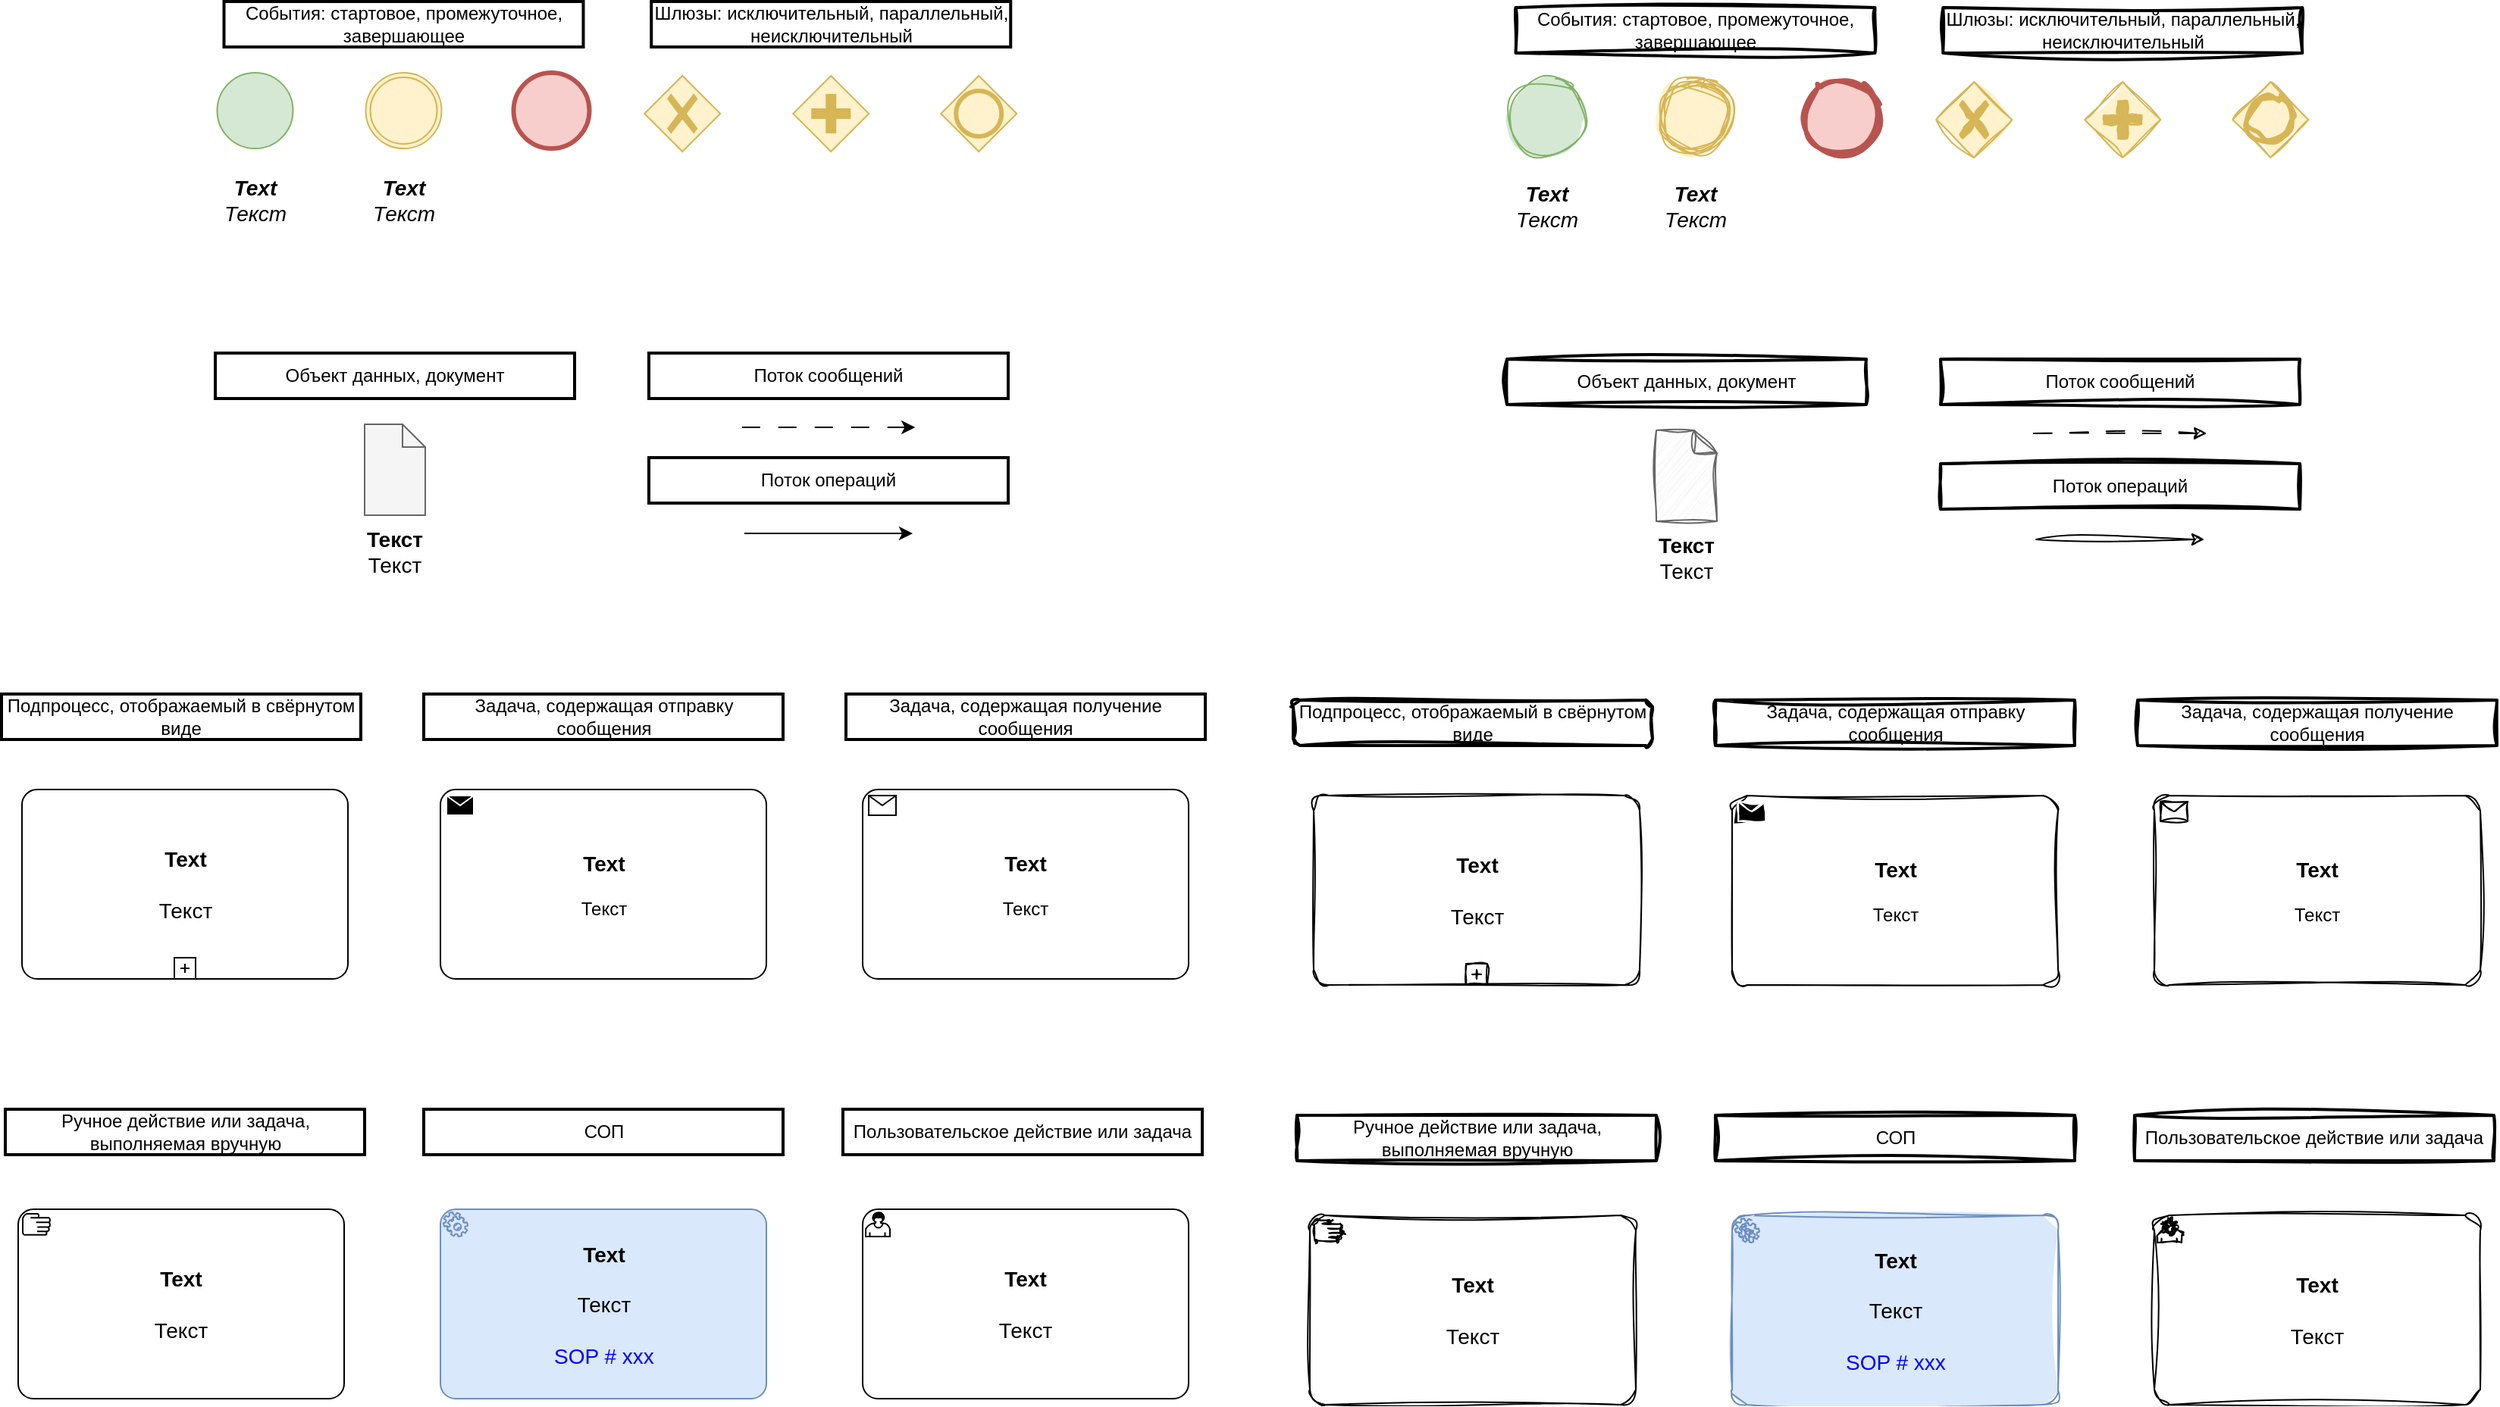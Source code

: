 <mxfile version="22.1.3" type="github">
  <diagram name="Page-1" id="FML4WFdm6DSJ3I9iHwKf">
    <mxGraphModel dx="609" dy="-3593" grid="0" gridSize="10" guides="1" tooltips="1" connect="1" arrows="1" fold="1" page="1" pageScale="1" pageWidth="850" pageHeight="1100" math="0" shadow="0">
      <root>
        <mxCell id="0" />
        <mxCell id="1" parent="0" />
        <mxCell id="l-qg_TUnTuqJ-js1dSiP-1" value="" style="points=[[0.25,0.25,0],[0.5,0,0],[0.75,0.25,0],[1,0.5,0],[0.75,0.75,0],[0.5,1,0],[0.25,0.75,0],[0,0.5,0]];shape=mxgraph.bpmn.gateway2;html=1;verticalLabelPosition=bottom;labelBackgroundColor=#ffffff;verticalAlign=top;align=center;perimeter=rhombusPerimeter;outlineConnect=0;outline=none;symbol=none;gwType=exclusive;fontSize=14;fillColor=#fff2cc;strokeColor=#d6b656;" parent="1" vertex="1">
          <mxGeometry x="1297.12" y="4513" width="50" height="50" as="geometry" />
        </mxCell>
        <mxCell id="l-qg_TUnTuqJ-js1dSiP-2" value="" style="points=[[0.25,0.25,0],[0.5,0,0],[0.75,0.25,0],[1,0.5,0],[0.75,0.75,0],[0.5,1,0],[0.25,0.75,0],[0,0.5,0]];shape=mxgraph.bpmn.gateway2;html=1;verticalLabelPosition=bottom;labelBackgroundColor=#ffffff;verticalAlign=top;align=center;perimeter=rhombusPerimeter;outlineConnect=0;outline=none;symbol=none;gwType=parallel;fontSize=14;fillColor=#fff2cc;strokeColor=#d6b656;" parent="1" vertex="1">
          <mxGeometry x="1395.12" y="4513" width="50" height="50" as="geometry" />
        </mxCell>
        <mxCell id="l-qg_TUnTuqJ-js1dSiP-3" value="" style="points=[[0.145,0.145,0],[0.5,0,0],[0.855,0.145,0],[1,0.5,0],[0.855,0.855,0],[0.5,1,0],[0.145,0.855,0],[0,0.5,0]];shape=mxgraph.bpmn.event;html=1;verticalLabelPosition=bottom;labelBackgroundColor=#ffffff;verticalAlign=top;align=center;perimeter=ellipsePerimeter;outlineConnect=0;aspect=fixed;outline=standard;symbol=general;fillColor=#d5e8d4;strokeColor=#82b366;fontSize=14;" parent="1" vertex="1">
          <mxGeometry x="1015.25" y="4511" width="50" height="50" as="geometry" />
        </mxCell>
        <mxCell id="l-qg_TUnTuqJ-js1dSiP-4" value="" style="points=[[0.145,0.145,0],[0.5,0,0],[0.855,0.145,0],[1,0.5,0],[0.855,0.855,0],[0.5,1,0],[0.145,0.855,0],[0,0.5,0]];shape=mxgraph.bpmn.event;html=1;verticalLabelPosition=bottom;labelBackgroundColor=#ffffff;verticalAlign=top;align=center;perimeter=ellipsePerimeter;outlineConnect=0;aspect=fixed;outline=throwing;symbol=general;fillColor=#fff2cc;strokeColor=#d6b656;fontSize=14;" parent="1" vertex="1">
          <mxGeometry x="1113.25" y="4511" width="50" height="50" as="geometry" />
        </mxCell>
        <mxCell id="l-qg_TUnTuqJ-js1dSiP-5" value="&lt;b style=&quot;border-color: var(--border-color);&quot;&gt;Text&lt;br style=&quot;border-color: var(--border-color);&quot;&gt;&lt;/b&gt;&lt;br style=&quot;border-color: var(--border-color);&quot;&gt;Текст" style="points=[[0.25,0,0],[0.5,0,0],[0.75,0,0],[1,0.25,0],[1,0.5,0],[1,0.75,0],[0.75,1,0],[0.5,1,0],[0.25,1,0],[0,0.75,0],[0,0.5,0],[0,0.25,0]];shape=mxgraph.bpmn.task;whiteSpace=wrap;rectStyle=rounded;size=10;html=1;container=1;expand=0;collapsible=0;taskMarker=manual;fontSize=14;" parent="1" vertex="1">
          <mxGeometry x="884" y="5261" width="215" height="125" as="geometry" />
        </mxCell>
        <mxCell id="l-qg_TUnTuqJ-js1dSiP-6" value="&lt;b&gt;Text&lt;br&gt;&lt;/b&gt;&lt;br style=&quot;font-size: 14px;&quot;&gt;Текст&lt;br&gt;&lt;font color=&quot;#0000ff&quot;&gt;&lt;br&gt;SOP # xxx&lt;/font&gt;" style="points=[[0.25,0,0],[0.5,0,0],[0.75,0,0],[1,0.25,0],[1,0.5,0],[1,0.75,0],[0.75,1,0],[0.5,1,0],[0.25,1,0],[0,0.75,0],[0,0.5,0],[0,0.25,0]];shape=mxgraph.bpmn.task;whiteSpace=wrap;rectStyle=rounded;size=10;html=1;container=1;expand=0;collapsible=0;taskMarker=service;fillColor=#dae8fc;strokeColor=#6c8ebf;fontSize=14;verticalAlign=middle;" parent="1" vertex="1">
          <mxGeometry x="1162.5" y="5261" width="215" height="125" as="geometry" />
        </mxCell>
        <mxCell id="l-qg_TUnTuqJ-js1dSiP-7" style="edgeStyle=orthogonalEdgeStyle;rounded=0;orthogonalLoop=1;jettySize=auto;html=1;dashed=1;dashPattern=12 12;fontSize=14;" parent="1" edge="1">
          <mxGeometry relative="1" as="geometry">
            <mxPoint x="1361.38" y="4745" as="sourcePoint" />
            <mxPoint x="1475.63" y="4745" as="targetPoint" />
          </mxGeometry>
        </mxCell>
        <mxCell id="l-qg_TUnTuqJ-js1dSiP-8" value="" style="shape=mxgraph.bpmn.data;labelPosition=center;verticalLabelPosition=bottom;align=center;verticalAlign=top;size=15;html=1;fillColor=#f5f5f5;fontColor=#333333;strokeColor=#666666;fontSize=14;" parent="1" vertex="1">
          <mxGeometry x="1112.5" y="4743" width="40" height="60" as="geometry" />
        </mxCell>
        <mxCell id="l-qg_TUnTuqJ-js1dSiP-9" value="&lt;b&gt;Текст&lt;/b&gt;&lt;br&gt;Текст" style="text;html=1;strokeColor=none;fillColor=none;align=center;verticalAlign=middle;whiteSpace=wrap;rounded=0;fontSize=14;" parent="1" vertex="1">
          <mxGeometry x="1097.25" y="4809" width="70.5" height="36" as="geometry" />
        </mxCell>
        <mxCell id="l-qg_TUnTuqJ-js1dSiP-10" value="&lt;font style=&quot;&quot;&gt;&lt;b style=&quot;border-color: var(--border-color);&quot;&gt;Text&lt;br style=&quot;border-color: var(--border-color);&quot;&gt;&lt;/b&gt;&lt;br style=&quot;border-color: var(--border-color);&quot;&gt;Текст&lt;br style=&quot;font-size: 14px;&quot;&gt;&lt;/font&gt;" style="points=[[0.25,0,0],[0.5,0,0],[0.75,0,0],[1,0.25,0],[1,0.5,0],[1,0.75,0],[0.75,1,0],[0.5,1,0],[0.25,1,0],[0,0.75,0],[0,0.5,0],[0,0.25,0]];shape=mxgraph.bpmn.task;whiteSpace=wrap;rectStyle=rounded;size=10;html=1;container=1;expand=0;collapsible=0;taskMarker=user;fontSize=14;" parent="1" vertex="1">
          <mxGeometry x="1441" y="5261" width="215" height="125" as="geometry" />
        </mxCell>
        <UserObject label="&lt;b style=&quot;border-color: var(--border-color);&quot;&gt;Text&lt;br style=&quot;border-color: var(--border-color);&quot;&gt;&lt;/b&gt;&lt;br style=&quot;border-color: var(--border-color);&quot;&gt;Текст" linkTarget="_blank" id="l-qg_TUnTuqJ-js1dSiP-11">
          <mxCell style="points=[[0.25,0,0],[0.5,0,0],[0.75,0,0],[1,0.25,0],[1,0.5,0],[1,0.75,0],[0.75,1,0],[0.5,1,0],[0.25,1,0],[0,0.75,0],[0,0.5,0],[0,0.25,0]];shape=mxgraph.bpmn.task;whiteSpace=wrap;rectStyle=rounded;size=10;html=1;container=1;expand=0;collapsible=0;taskMarker=abstract;isLoopSub=1;fontSize=14;" parent="1" vertex="1">
            <mxGeometry x="886.5" y="4984" width="215" height="125" as="geometry" />
          </mxCell>
        </UserObject>
        <mxCell id="l-qg_TUnTuqJ-js1dSiP-12" value="&lt;i&gt;&lt;b&gt;Text&lt;/b&gt;&lt;br&gt;&lt;/i&gt;&lt;i style=&quot;&quot;&gt;Текст&lt;br&gt;&lt;/i&gt;" style="text;html=1;strokeColor=none;fillColor=none;align=center;verticalAlign=middle;whiteSpace=wrap;rounded=0;fontSize=14;" parent="1" vertex="1">
          <mxGeometry x="1105" y="4571" width="66.5" height="48" as="geometry" />
        </mxCell>
        <mxCell id="l-qg_TUnTuqJ-js1dSiP-13" value="&lt;i&gt;&lt;b&gt;Text&lt;/b&gt;&lt;br&gt;&lt;/i&gt;&lt;i style=&quot;&quot;&gt;Текст&lt;br&gt;&lt;/i&gt;" style="text;html=1;strokeColor=none;fillColor=none;align=center;verticalAlign=middle;whiteSpace=wrap;rounded=0;fontSize=14;" parent="1" vertex="1">
          <mxGeometry x="1007" y="4571" width="66.5" height="48" as="geometry" />
        </mxCell>
        <mxCell id="l-qg_TUnTuqJ-js1dSiP-14" style="edgeStyle=orthogonalEdgeStyle;rounded=0;orthogonalLoop=1;jettySize=auto;html=1;" parent="1" edge="1">
          <mxGeometry relative="1" as="geometry">
            <mxPoint x="1363" y="4815" as="sourcePoint" />
            <mxPoint x="1474" y="4815" as="targetPoint" />
          </mxGeometry>
        </mxCell>
        <mxCell id="l-qg_TUnTuqJ-js1dSiP-15" value="" style="points=[[0.145,0.145,0],[0.5,0,0],[0.855,0.145,0],[1,0.5,0],[0.855,0.855,0],[0.5,1,0],[0.145,0.855,0],[0,0.5,0]];shape=mxgraph.bpmn.event;html=1;verticalLabelPosition=bottom;labelBackgroundColor=#ffffff;verticalAlign=top;align=center;perimeter=ellipsePerimeter;outlineConnect=0;aspect=fixed;outline=end;symbol=terminate2;fillColor=#f8cecc;strokeColor=#b85450;fontSize=14;" parent="1" vertex="1">
          <mxGeometry x="1210.75" y="4511" width="50" height="50" as="geometry" />
        </mxCell>
        <mxCell id="l-qg_TUnTuqJ-js1dSiP-16" value="&lt;b style=&quot;border-color: var(--border-color); font-size: 14px;&quot;&gt;Text&lt;br style=&quot;border-color: var(--border-color);&quot;&gt;&lt;/b&gt;&lt;br style=&quot;border-color: var(--border-color); font-size: 14px;&quot;&gt;Текст" style="points=[[0.25,0,0],[0.5,0,0],[0.75,0,0],[1,0.25,0],[1,0.5,0],[1,0.75,0],[0.75,1,0],[0.5,1,0],[0.25,1,0],[0,0.75,0],[0,0.5,0],[0,0.25,0]];shape=mxgraph.bpmn.task;whiteSpace=wrap;rectStyle=rounded;size=10;html=1;container=1;expand=0;collapsible=0;taskMarker=send;" parent="1" vertex="1">
          <mxGeometry x="1162.5" y="4984" width="215" height="125" as="geometry" />
        </mxCell>
        <mxCell id="l-qg_TUnTuqJ-js1dSiP-17" value="&lt;b style=&quot;border-color: var(--border-color); font-size: 14px;&quot;&gt;Text&lt;br style=&quot;border-color: var(--border-color);&quot;&gt;&lt;/b&gt;&lt;br style=&quot;border-color: var(--border-color); font-size: 14px;&quot;&gt;Текст" style="points=[[0.25,0,0],[0.5,0,0],[0.75,0,0],[1,0.25,0],[1,0.5,0],[1,0.75,0],[0.75,1,0],[0.5,1,0],[0.25,1,0],[0,0.75,0],[0,0.5,0],[0,0.25,0]];shape=mxgraph.bpmn.task;whiteSpace=wrap;rectStyle=rounded;size=10;html=1;container=1;expand=0;collapsible=0;taskMarker=receive;" parent="1" vertex="1">
          <mxGeometry x="1441" y="4984" width="215" height="125" as="geometry" />
        </mxCell>
        <mxCell id="l-qg_TUnTuqJ-js1dSiP-18" value="" style="points=[[0.25,0.25,0],[0.5,0,0],[0.75,0.25,0],[1,0.5,0],[0.75,0.75,0],[0.5,1,0],[0.25,0.75,0],[0,0.5,0]];shape=mxgraph.bpmn.gateway2;html=1;verticalLabelPosition=bottom;labelBackgroundColor=#ffffff;verticalAlign=top;align=center;perimeter=rhombusPerimeter;outlineConnect=0;outline=end;symbol=general;fillColor=#fff2cc;strokeColor=#d6b656;" parent="1" vertex="1">
          <mxGeometry x="1492.62" y="4513" width="50" height="50" as="geometry" />
        </mxCell>
        <mxCell id="l-qg_TUnTuqJ-js1dSiP-19" value="События: стартовое, промежуточное, завершающее" style="text;html=1;strokeColor=default;fillColor=none;align=center;verticalAlign=middle;whiteSpace=wrap;rounded=0;perimeterSpacing=1;strokeWidth=2;" parent="1" vertex="1">
          <mxGeometry x="1019.75" y="4464" width="237" height="30" as="geometry" />
        </mxCell>
        <mxCell id="l-qg_TUnTuqJ-js1dSiP-20" value="Шлюзы: исключительный, параллельный, неисключительный" style="text;html=1;strokeColor=default;fillColor=none;align=center;verticalAlign=middle;whiteSpace=wrap;rounded=0;perimeterSpacing=1;strokeWidth=2;" parent="1" vertex="1">
          <mxGeometry x="1301.62" y="4464" width="237" height="30" as="geometry" />
        </mxCell>
        <mxCell id="l-qg_TUnTuqJ-js1dSiP-21" value="Ручное действие или задача, выполняемая вручную" style="text;html=1;strokeColor=default;fillColor=none;align=center;verticalAlign=middle;whiteSpace=wrap;rounded=0;perimeterSpacing=1;strokeWidth=2;" parent="1" vertex="1">
          <mxGeometry x="875.5" y="5195" width="237" height="30" as="geometry" />
        </mxCell>
        <mxCell id="l-qg_TUnTuqJ-js1dSiP-22" value="СОП" style="text;html=1;strokeColor=default;fillColor=none;align=center;verticalAlign=middle;whiteSpace=wrap;rounded=0;perimeterSpacing=1;strokeWidth=2;" parent="1" vertex="1">
          <mxGeometry x="1151.5" y="5195" width="237" height="30" as="geometry" />
        </mxCell>
        <mxCell id="l-qg_TUnTuqJ-js1dSiP-23" value="Пользовательское действие или задача" style="text;html=1;strokeColor=default;fillColor=none;align=center;verticalAlign=middle;whiteSpace=wrap;rounded=0;perimeterSpacing=1;strokeWidth=2;" parent="1" vertex="1">
          <mxGeometry x="1428" y="5195" width="237" height="30" as="geometry" />
        </mxCell>
        <mxCell id="l-qg_TUnTuqJ-js1dSiP-24" value="Подпроцесс, отображаемый в свёрнутом виде" style="text;html=1;strokeColor=default;fillColor=none;align=center;verticalAlign=middle;whiteSpace=wrap;rounded=0;perimeterSpacing=1;strokeWidth=2;" parent="1" vertex="1">
          <mxGeometry x="873" y="4921" width="237" height="30" as="geometry" />
        </mxCell>
        <mxCell id="l-qg_TUnTuqJ-js1dSiP-25" value="Задача, содержащая отправку сообщения" style="text;html=1;strokeColor=default;fillColor=none;align=center;verticalAlign=middle;whiteSpace=wrap;rounded=0;perimeterSpacing=1;strokeWidth=2;" parent="1" vertex="1">
          <mxGeometry x="1151.5" y="4921" width="237" height="30" as="geometry" />
        </mxCell>
        <mxCell id="l-qg_TUnTuqJ-js1dSiP-26" value="Задача, содержащая получение сообщения" style="text;html=1;strokeColor=default;fillColor=none;align=center;verticalAlign=middle;whiteSpace=wrap;rounded=0;perimeterSpacing=1;strokeWidth=2;" parent="1" vertex="1">
          <mxGeometry x="1430" y="4921" width="237" height="30" as="geometry" />
        </mxCell>
        <mxCell id="l-qg_TUnTuqJ-js1dSiP-27" value="Поток сообщений" style="text;html=1;strokeColor=default;fillColor=none;align=center;verticalAlign=middle;whiteSpace=wrap;rounded=0;perimeterSpacing=1;strokeWidth=2;" parent="1" vertex="1">
          <mxGeometry x="1300" y="4696" width="237" height="30" as="geometry" />
        </mxCell>
        <mxCell id="l-qg_TUnTuqJ-js1dSiP-28" value="Поток операций" style="text;html=1;strokeColor=default;fillColor=none;align=center;verticalAlign=middle;whiteSpace=wrap;rounded=0;perimeterSpacing=1;strokeWidth=2;" parent="1" vertex="1">
          <mxGeometry x="1300" y="4765" width="237" height="30" as="geometry" />
        </mxCell>
        <mxCell id="l-qg_TUnTuqJ-js1dSiP-30" value="Объект данных, документ" style="text;html=1;strokeColor=default;fillColor=none;align=center;verticalAlign=middle;whiteSpace=wrap;rounded=0;perimeterSpacing=1;strokeWidth=2;" parent="1" vertex="1">
          <mxGeometry x="1014" y="4696" width="237" height="30" as="geometry" />
        </mxCell>
        <mxCell id="1LOvOZ-YNYVQgD99sBW3-1" value="" style="points=[[0.25,0.25,0],[0.5,0,0],[0.75,0.25,0],[1,0.5,0],[0.75,0.75,0],[0.5,1,0],[0.25,0.75,0],[0,0.5,0]];shape=mxgraph.bpmn.gateway2;html=1;verticalLabelPosition=bottom;labelBackgroundColor=#ffffff;verticalAlign=top;align=center;perimeter=rhombusPerimeter;outlineConnect=0;outline=none;symbol=none;gwType=exclusive;fontSize=14;fillColor=#fff2cc;strokeColor=#d6b656;sketch=1;curveFitting=1;jiggle=2;fillStyle=solid;" vertex="1" parent="1">
          <mxGeometry x="2149.12" y="4517" width="50" height="50" as="geometry" />
        </mxCell>
        <mxCell id="1LOvOZ-YNYVQgD99sBW3-2" value="" style="points=[[0.25,0.25,0],[0.5,0,0],[0.75,0.25,0],[1,0.5,0],[0.75,0.75,0],[0.5,1,0],[0.25,0.75,0],[0,0.5,0]];shape=mxgraph.bpmn.gateway2;html=1;verticalLabelPosition=bottom;labelBackgroundColor=#ffffff;verticalAlign=top;align=center;perimeter=rhombusPerimeter;outlineConnect=0;outline=none;symbol=none;gwType=parallel;fontSize=14;fillColor=#fff2cc;strokeColor=#d6b656;sketch=1;curveFitting=1;jiggle=2;fillStyle=solid;" vertex="1" parent="1">
          <mxGeometry x="2247.12" y="4517" width="50" height="50" as="geometry" />
        </mxCell>
        <mxCell id="1LOvOZ-YNYVQgD99sBW3-3" value="" style="points=[[0.145,0.145,0],[0.5,0,0],[0.855,0.145,0],[1,0.5,0],[0.855,0.855,0],[0.5,1,0],[0.145,0.855,0],[0,0.5,0]];shape=mxgraph.bpmn.event;html=1;verticalLabelPosition=bottom;labelBackgroundColor=#ffffff;verticalAlign=top;align=center;perimeter=ellipsePerimeter;outlineConnect=0;aspect=fixed;outline=standard;symbol=general;fillColor=#d5e8d4;strokeColor=#82b366;fontSize=14;sketch=1;curveFitting=1;jiggle=2;fillStyle=solid;" vertex="1" parent="1">
          <mxGeometry x="1867.25" y="4515" width="50" height="50" as="geometry" />
        </mxCell>
        <mxCell id="1LOvOZ-YNYVQgD99sBW3-4" value="" style="points=[[0.145,0.145,0],[0.5,0,0],[0.855,0.145,0],[1,0.5,0],[0.855,0.855,0],[0.5,1,0],[0.145,0.855,0],[0,0.5,0]];shape=mxgraph.bpmn.event;html=1;verticalLabelPosition=bottom;labelBackgroundColor=#ffffff;verticalAlign=top;align=center;perimeter=ellipsePerimeter;outlineConnect=0;aspect=fixed;outline=throwing;symbol=general;fillColor=#fff2cc;strokeColor=#d6b656;fontSize=14;sketch=1;curveFitting=1;jiggle=2;fillStyle=solid;" vertex="1" parent="1">
          <mxGeometry x="1965.25" y="4515" width="50" height="50" as="geometry" />
        </mxCell>
        <mxCell id="1LOvOZ-YNYVQgD99sBW3-5" value="&lt;b style=&quot;border-color: var(--border-color);&quot;&gt;Text&lt;br style=&quot;border-color: var(--border-color);&quot;&gt;&lt;/b&gt;&lt;br style=&quot;border-color: var(--border-color);&quot;&gt;Текст" style="points=[[0.25,0,0],[0.5,0,0],[0.75,0,0],[1,0.25,0],[1,0.5,0],[1,0.75,0],[0.75,1,0],[0.5,1,0],[0.25,1,0],[0,0.75,0],[0,0.5,0],[0,0.25,0]];shape=mxgraph.bpmn.task;whiteSpace=wrap;rectStyle=rounded;size=10;html=1;container=1;expand=0;collapsible=0;taskMarker=manual;fontSize=14;sketch=1;curveFitting=1;jiggle=2;fillStyle=solid;" vertex="1" parent="1">
          <mxGeometry x="1736" y="5265" width="215" height="125" as="geometry" />
        </mxCell>
        <mxCell id="1LOvOZ-YNYVQgD99sBW3-6" value="&lt;b&gt;Text&lt;br&gt;&lt;/b&gt;&lt;br style=&quot;font-size: 14px;&quot;&gt;Текст&lt;br&gt;&lt;font color=&quot;#0000ff&quot;&gt;&lt;br&gt;SOP # xxx&lt;/font&gt;" style="points=[[0.25,0,0],[0.5,0,0],[0.75,0,0],[1,0.25,0],[1,0.5,0],[1,0.75,0],[0.75,1,0],[0.5,1,0],[0.25,1,0],[0,0.75,0],[0,0.5,0],[0,0.25,0]];shape=mxgraph.bpmn.task;whiteSpace=wrap;rectStyle=rounded;size=10;html=1;container=1;expand=0;collapsible=0;taskMarker=service;fillColor=#dae8fc;strokeColor=#6c8ebf;fontSize=14;verticalAlign=middle;sketch=1;curveFitting=1;jiggle=2;fillStyle=solid;" vertex="1" parent="1">
          <mxGeometry x="2014.5" y="5265" width="215" height="125" as="geometry" />
        </mxCell>
        <mxCell id="1LOvOZ-YNYVQgD99sBW3-7" style="edgeStyle=orthogonalEdgeStyle;rounded=0;orthogonalLoop=1;jettySize=auto;html=1;dashed=1;dashPattern=12 12;fontSize=14;sketch=1;curveFitting=1;jiggle=2;" edge="1" parent="1">
          <mxGeometry relative="1" as="geometry">
            <mxPoint x="2213.38" y="4749" as="sourcePoint" />
            <mxPoint x="2327.63" y="4749" as="targetPoint" />
          </mxGeometry>
        </mxCell>
        <mxCell id="1LOvOZ-YNYVQgD99sBW3-8" value="" style="shape=mxgraph.bpmn.data;labelPosition=center;verticalLabelPosition=bottom;align=center;verticalAlign=top;size=15;html=1;fillColor=#f5f5f5;fontColor=#333333;strokeColor=#666666;fontSize=14;sketch=1;curveFitting=1;jiggle=2;" vertex="1" parent="1">
          <mxGeometry x="1964.5" y="4747" width="40" height="60" as="geometry" />
        </mxCell>
        <mxCell id="1LOvOZ-YNYVQgD99sBW3-9" value="&lt;b&gt;Текст&lt;/b&gt;&lt;br&gt;Текст" style="text;html=1;strokeColor=none;fillColor=none;align=center;verticalAlign=middle;whiteSpace=wrap;rounded=0;fontSize=14;sketch=1;curveFitting=1;jiggle=2;" vertex="1" parent="1">
          <mxGeometry x="1949.25" y="4813" width="70.5" height="36" as="geometry" />
        </mxCell>
        <mxCell id="1LOvOZ-YNYVQgD99sBW3-10" value="&lt;font style=&quot;&quot;&gt;&lt;b style=&quot;border-color: var(--border-color);&quot;&gt;Text&lt;br style=&quot;border-color: var(--border-color);&quot;&gt;&lt;/b&gt;&lt;br style=&quot;border-color: var(--border-color);&quot;&gt;Текст&lt;br style=&quot;font-size: 14px;&quot;&gt;&lt;/font&gt;" style="points=[[0.25,0,0],[0.5,0,0],[0.75,0,0],[1,0.25,0],[1,0.5,0],[1,0.75,0],[0.75,1,0],[0.5,1,0],[0.25,1,0],[0,0.75,0],[0,0.5,0],[0,0.25,0]];shape=mxgraph.bpmn.task;whiteSpace=wrap;rectStyle=rounded;size=10;html=1;container=1;expand=0;collapsible=0;taskMarker=user;fontSize=14;sketch=1;curveFitting=1;jiggle=2;fillStyle=solid;" vertex="1" parent="1">
          <mxGeometry x="2293" y="5265" width="215" height="125" as="geometry" />
        </mxCell>
        <UserObject label="&lt;b style=&quot;border-color: var(--border-color);&quot;&gt;Text&lt;br style=&quot;border-color: var(--border-color);&quot;&gt;&lt;/b&gt;&lt;br style=&quot;border-color: var(--border-color);&quot;&gt;Текст" linkTarget="_blank" id="1LOvOZ-YNYVQgD99sBW3-11">
          <mxCell style="points=[[0.25,0,0],[0.5,0,0],[0.75,0,0],[1,0.25,0],[1,0.5,0],[1,0.75,0],[0.75,1,0],[0.5,1,0],[0.25,1,0],[0,0.75,0],[0,0.5,0],[0,0.25,0]];shape=mxgraph.bpmn.task;whiteSpace=wrap;rectStyle=rounded;size=10;html=1;container=1;expand=0;collapsible=0;taskMarker=abstract;isLoopSub=1;fontSize=14;sketch=1;curveFitting=1;jiggle=2;" vertex="1" parent="1">
            <mxGeometry x="1738.5" y="4988" width="215" height="125" as="geometry" />
          </mxCell>
        </UserObject>
        <mxCell id="1LOvOZ-YNYVQgD99sBW3-12" value="&lt;i&gt;&lt;b&gt;Text&lt;/b&gt;&lt;br&gt;&lt;/i&gt;&lt;i style=&quot;&quot;&gt;Текст&lt;br&gt;&lt;/i&gt;" style="text;html=1;strokeColor=none;fillColor=none;align=center;verticalAlign=middle;whiteSpace=wrap;rounded=0;fontSize=14;sketch=1;curveFitting=1;jiggle=2;" vertex="1" parent="1">
          <mxGeometry x="1957" y="4575" width="66.5" height="48" as="geometry" />
        </mxCell>
        <mxCell id="1LOvOZ-YNYVQgD99sBW3-13" value="&lt;i&gt;&lt;b&gt;Text&lt;/b&gt;&lt;br&gt;&lt;/i&gt;&lt;i style=&quot;&quot;&gt;Текст&lt;br&gt;&lt;/i&gt;" style="text;html=1;strokeColor=none;fillColor=none;align=center;verticalAlign=middle;whiteSpace=wrap;rounded=0;fontSize=14;sketch=1;curveFitting=1;jiggle=2;" vertex="1" parent="1">
          <mxGeometry x="1859" y="4575" width="66.5" height="48" as="geometry" />
        </mxCell>
        <mxCell id="1LOvOZ-YNYVQgD99sBW3-14" style="edgeStyle=orthogonalEdgeStyle;rounded=0;orthogonalLoop=1;jettySize=auto;html=1;sketch=1;curveFitting=1;jiggle=2;" edge="1" parent="1">
          <mxGeometry relative="1" as="geometry">
            <mxPoint x="2215" y="4819" as="sourcePoint" />
            <mxPoint x="2326" y="4819" as="targetPoint" />
          </mxGeometry>
        </mxCell>
        <mxCell id="1LOvOZ-YNYVQgD99sBW3-15" value="" style="points=[[0.145,0.145,0],[0.5,0,0],[0.855,0.145,0],[1,0.5,0],[0.855,0.855,0],[0.5,1,0],[0.145,0.855,0],[0,0.5,0]];shape=mxgraph.bpmn.event;html=1;verticalLabelPosition=bottom;labelBackgroundColor=#ffffff;verticalAlign=top;align=center;perimeter=ellipsePerimeter;outlineConnect=0;aspect=fixed;outline=end;symbol=terminate2;fillColor=#f8cecc;strokeColor=#b85450;fontSize=14;sketch=1;curveFitting=1;jiggle=2;fillStyle=solid;" vertex="1" parent="1">
          <mxGeometry x="2062.75" y="4515" width="50" height="50" as="geometry" />
        </mxCell>
        <mxCell id="1LOvOZ-YNYVQgD99sBW3-16" value="&lt;b style=&quot;border-color: var(--border-color); font-size: 14px;&quot;&gt;Text&lt;br style=&quot;border-color: var(--border-color);&quot;&gt;&lt;/b&gt;&lt;br style=&quot;border-color: var(--border-color); font-size: 14px;&quot;&gt;Текст" style="points=[[0.25,0,0],[0.5,0,0],[0.75,0,0],[1,0.25,0],[1,0.5,0],[1,0.75,0],[0.75,1,0],[0.5,1,0],[0.25,1,0],[0,0.75,0],[0,0.5,0],[0,0.25,0]];shape=mxgraph.bpmn.task;whiteSpace=wrap;rectStyle=rounded;size=10;html=1;container=1;expand=0;collapsible=0;taskMarker=send;sketch=1;curveFitting=1;jiggle=2;fillStyle=solid;" vertex="1" parent="1">
          <mxGeometry x="2014.5" y="4988" width="215" height="125" as="geometry" />
        </mxCell>
        <mxCell id="1LOvOZ-YNYVQgD99sBW3-17" value="&lt;b style=&quot;border-color: var(--border-color); font-size: 14px;&quot;&gt;Text&lt;br style=&quot;border-color: var(--border-color);&quot;&gt;&lt;/b&gt;&lt;br style=&quot;border-color: var(--border-color); font-size: 14px;&quot;&gt;Текст" style="points=[[0.25,0,0],[0.5,0,0],[0.75,0,0],[1,0.25,0],[1,0.5,0],[1,0.75,0],[0.75,1,0],[0.5,1,0],[0.25,1,0],[0,0.75,0],[0,0.5,0],[0,0.25,0]];shape=mxgraph.bpmn.task;whiteSpace=wrap;rectStyle=rounded;size=10;html=1;container=1;expand=0;collapsible=0;taskMarker=receive;sketch=1;curveFitting=1;jiggle=2;" vertex="1" parent="1">
          <mxGeometry x="2293" y="4988" width="215" height="125" as="geometry" />
        </mxCell>
        <mxCell id="1LOvOZ-YNYVQgD99sBW3-18" value="" style="points=[[0.25,0.25,0],[0.5,0,0],[0.75,0.25,0],[1,0.5,0],[0.75,0.75,0],[0.5,1,0],[0.25,0.75,0],[0,0.5,0]];shape=mxgraph.bpmn.gateway2;html=1;verticalLabelPosition=bottom;labelBackgroundColor=#ffffff;verticalAlign=top;align=center;perimeter=rhombusPerimeter;outlineConnect=0;outline=end;symbol=general;fillColor=#fff2cc;strokeColor=#d6b656;sketch=1;curveFitting=1;jiggle=2;fillStyle=solid;" vertex="1" parent="1">
          <mxGeometry x="2344.62" y="4517" width="50" height="50" as="geometry" />
        </mxCell>
        <mxCell id="1LOvOZ-YNYVQgD99sBW3-19" value="События: стартовое, промежуточное, завершающее" style="text;html=1;strokeColor=default;fillColor=none;align=center;verticalAlign=middle;whiteSpace=wrap;rounded=0;perimeterSpacing=1;strokeWidth=2;sketch=1;curveFitting=1;jiggle=2;" vertex="1" parent="1">
          <mxGeometry x="1871.75" y="4468" width="237" height="30" as="geometry" />
        </mxCell>
        <mxCell id="1LOvOZ-YNYVQgD99sBW3-20" value="Шлюзы: исключительный, параллельный, неисключительный" style="text;html=1;strokeColor=default;fillColor=none;align=center;verticalAlign=middle;whiteSpace=wrap;rounded=0;perimeterSpacing=1;strokeWidth=2;sketch=1;curveFitting=1;jiggle=2;" vertex="1" parent="1">
          <mxGeometry x="2153.62" y="4468" width="237" height="30" as="geometry" />
        </mxCell>
        <mxCell id="1LOvOZ-YNYVQgD99sBW3-21" value="Ручное действие или задача, выполняемая вручную" style="text;html=1;strokeColor=default;fillColor=none;align=center;verticalAlign=middle;whiteSpace=wrap;rounded=0;perimeterSpacing=1;strokeWidth=2;sketch=1;curveFitting=1;jiggle=2;" vertex="1" parent="1">
          <mxGeometry x="1727.5" y="5199" width="237" height="30" as="geometry" />
        </mxCell>
        <mxCell id="1LOvOZ-YNYVQgD99sBW3-22" value="СОП" style="text;html=1;strokeColor=default;fillColor=none;align=center;verticalAlign=middle;whiteSpace=wrap;rounded=0;perimeterSpacing=1;strokeWidth=2;sketch=1;curveFitting=1;jiggle=2;" vertex="1" parent="1">
          <mxGeometry x="2003.5" y="5199" width="237" height="30" as="geometry" />
        </mxCell>
        <mxCell id="1LOvOZ-YNYVQgD99sBW3-23" value="Пользовательское действие или задача" style="text;html=1;strokeColor=default;fillColor=none;align=center;verticalAlign=middle;whiteSpace=wrap;rounded=0;perimeterSpacing=1;strokeWidth=2;sketch=1;curveFitting=1;jiggle=2;" vertex="1" parent="1">
          <mxGeometry x="2280" y="5199" width="237" height="30" as="geometry" />
        </mxCell>
        <mxCell id="1LOvOZ-YNYVQgD99sBW3-24" value="Подпроцесс, отображаемый в свёрнутом виде" style="text;html=1;strokeColor=default;fillColor=none;align=center;verticalAlign=middle;whiteSpace=wrap;rounded=1;perimeterSpacing=1;strokeWidth=2;sketch=1;curveFitting=1;jiggle=2;glass=0;" vertex="1" parent="1">
          <mxGeometry x="1725" y="4925" width="237" height="30" as="geometry" />
        </mxCell>
        <mxCell id="1LOvOZ-YNYVQgD99sBW3-25" value="Задача, содержащая отправку сообщения" style="text;html=1;strokeColor=default;fillColor=none;align=center;verticalAlign=middle;whiteSpace=wrap;rounded=0;perimeterSpacing=1;strokeWidth=2;sketch=1;curveFitting=1;jiggle=2;" vertex="1" parent="1">
          <mxGeometry x="2003.5" y="4925" width="237" height="30" as="geometry" />
        </mxCell>
        <mxCell id="1LOvOZ-YNYVQgD99sBW3-26" value="Задача, содержащая получение сообщения" style="text;html=1;strokeColor=default;fillColor=none;align=center;verticalAlign=middle;whiteSpace=wrap;rounded=0;perimeterSpacing=1;strokeWidth=2;sketch=1;curveFitting=1;jiggle=2;" vertex="1" parent="1">
          <mxGeometry x="2282" y="4925" width="237" height="30" as="geometry" />
        </mxCell>
        <mxCell id="1LOvOZ-YNYVQgD99sBW3-27" value="Поток сообщений" style="text;html=1;strokeColor=default;fillColor=none;align=center;verticalAlign=middle;whiteSpace=wrap;rounded=0;perimeterSpacing=1;strokeWidth=2;sketch=1;curveFitting=1;jiggle=2;" vertex="1" parent="1">
          <mxGeometry x="2152" y="4700" width="237" height="30" as="geometry" />
        </mxCell>
        <mxCell id="1LOvOZ-YNYVQgD99sBW3-28" value="Поток операций" style="text;html=1;strokeColor=default;fillColor=none;align=center;verticalAlign=middle;whiteSpace=wrap;rounded=0;perimeterSpacing=1;strokeWidth=2;sketch=1;curveFitting=1;jiggle=2;" vertex="1" parent="1">
          <mxGeometry x="2152" y="4769" width="237" height="30" as="geometry" />
        </mxCell>
        <mxCell id="1LOvOZ-YNYVQgD99sBW3-29" value="Объект данных, документ" style="text;html=1;strokeColor=default;fillColor=none;align=center;verticalAlign=middle;whiteSpace=wrap;rounded=0;perimeterSpacing=1;strokeWidth=2;sketch=1;curveFitting=1;jiggle=2;" vertex="1" parent="1">
          <mxGeometry x="1866" y="4700" width="237" height="30" as="geometry" />
        </mxCell>
      </root>
    </mxGraphModel>
  </diagram>
</mxfile>
